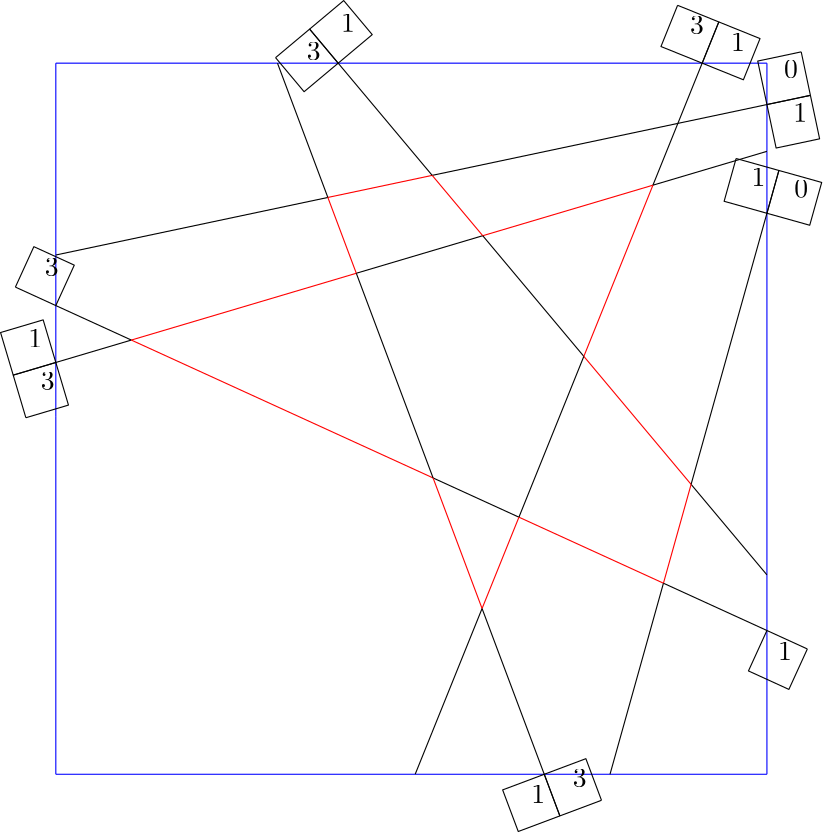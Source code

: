 <?xml version="1.0" encoding="UTF-8"?>
<ipe version="70005" creator="HGeometry"><ipestyle name="basic">
<color name="red" value="1 0 0"/>
<color name="green" value="0 1 0"/>
<color name="blue" value="0 0 1"/>
<color name="yellow" value="1 1 0"/>
<color name="orange" value="1 0.647 0"/>
<color name="gold" value="1 0.843 0"/>
<color name="purple" value="0.627 0.125 0.941"/>
<color name="gray" value="0.745 0.745 0.745"/>
<color name="brown" value="0.647 0.165 0.165"/>
<color name="navy" value="0 0 0.502"/>
<color name="pink" value="1 0.753 0.796"/>
<color name="seagreen" value="0.18 0.545 0.341"/>
<color name="turquoise" value="0.251 0.878 0.816"/>
<color name="violet" value="0.933 0.51 0.933"/>
<color name="darkblue" value="0 0 0.545"/>
<color name="darkcyan" value="0 0.545 0.545"/>
<color name="darkgray" value="0.663 0.663 0.663"/>
<color name="darkgreen" value="0 0.392 0"/>
<color name="darkmagenta" value="0.545 0 0.545"/>
<color name="darkorange" value="1 0.549 0"/>
<color name="darkred" value="0.545 0 0"/>
<color name="lightblue" value="0.678 0.847 0.902"/>
<color name="lightcyan" value="0.878 1 1"/>
<color name="lightgray" value="0.827 0.827 0.827"/>
<color name="lightgreen" value="0.565 0.933 0.565"/>
<color name="lightyellow" value="1 1 0.878"/>
<dashstyle name="dashed" value="[4] 0"/>
<dashstyle name="dotted" value="[1 3] 0"/>
<dashstyle name="dash dotted" value="[4 2 1 2] 0"/>
<dashstyle name="dash dot dotted" value="[4 2 1 2 1 2] 0"/>
<pen name="heavier" value="0.8"/>
<pen name="fat" value="1.2"/>
<pen name="ultrafat" value="2"/>
<textsize name="large" value="\large"/>
<textsize name="Large" value="\Large"/>
<textsize name="LARGE" value="\LARGE"/>
<textsize name="huge" value="\huge"/>
<textsize name="Huge" value="\Huge"/>
<textsize name="small" value="\small"/>
<textsize name="footnote" value="\footnotesize"/>
<textsize name="tiny" value="\tiny"/>
<symbolsize name="small" value="2"/>
<symbolsize name="tiny" value="1.1"/>
<symbolsize name="large" value="5"/>
<arrowsize name="small" value="5"/>
<arrowsize name="tiny" value="3"/>
<arrowsize name="large" value="10"/>
<gridsize name="4 pts" value="4"/>
<gridsize name="8 pts (~3 mm)" value="8"/>
<gridsize name="16 pts (~6 mm)" value="16"/>
<gridsize name="32 pts (~12 mm)" value="32"/>
<gridsize name="10 pts (~3.5 mm)" value="10"/>
<gridsize name="20 pts (~7 mm)" value="20"/>
<gridsize name="14 pts (~5 mm)" value="14"/>
<gridsize name="28 pts (~10 mm)" value="28"/>
<gridsize name="56 pts (~20 mm)" value="56"/>
<anglesize name="90 deg" value="90"/>
<anglesize name="60 deg" value="60"/>
<anglesize name="45 deg" value="45"/>
<anglesize name="30 deg" value="30"/>
<anglesize name="22.5 deg" value="22.5"/>
<symbol name="mark/circle(sx)" transformations="translations">
<path fill="sym-stroke">
0.6 0 0 0.6 0 0 e 0.4 0 0 0.4 0 0 e
</path></symbol>
<symbol name="mark/disk(sx)" transformations="translations">
<path fill="sym-stroke">
0.6 0 0 0.6 0 0 e
</path></symbol>
<symbol name="mark/fdisk(sfx)" transformations="translations">
<group><path fill="sym-fill">
0.5 0 0 0.5 0 0 e
</path><path fill="sym-stroke" fillrule="eofill">
0.6 0 0 0.6 0 0 e 0.4 0 0 0.4 0 0 e
</path></group></symbol>
<symbol name="mark/box(sx)" transformations="translations">
<path fill="sym-stroke" fillrule="eofill">
-0.6 -0.6 m 0.6 -0.6 l 0.6 0.6 l -0.6 0.6 l h
-0.4 -0.4 m 0.4 -0.4 l 0.4 0.4 l -0.4 0.4 l h</path></symbol>
<symbol name="mark/square(sx)" transformations="translations">
<path fill="sym-stroke">
-0.6 -0.6 m 0.6 -0.6 l 0.6 0.6 l -0.6 0.6 l h</path></symbol>
<symbol name="mark/fsquare(sfx)" transformations="translations">
<group><path fill="sym-fill">
-0.5 -0.5 m 0.5 -0.5 l 0.5 0.5 l -0.5 0.5 l h</path>
<path fill="sym-stroke" fillrule="eofill">
-0.6 -0.6 m 0.6 -0.6 l 0.6 0.6 l -0.6 0.6 l h
-0.4 -0.4 m 0.4 -0.4 l 0.4 0.4 l -0.4 0.4 l h</path></group></symbol>
<symbol name="mark/cross(sx)" transformations="translations">
<group><path fill="sym-stroke">
-0.43 -0.57 m 0.57 0.43 l 0.43 0.57 l -0.57 -0.43 l h</path>
<path fill="sym-stroke">
-0.43 0.57 m 0.57 -0.43 l 0.43 -0.57 l -0.57 0.43 l h</path>
</group></symbol>
<symbol name="arrow/arc(spx)">
<path pen="sym-pen" stroke="sym-stroke" fill="sym-stroke">
0 0 m -1.0 0.333 l -1.0 -0.333 l h</path></symbol>
<symbol name="arrow/farc(spx)">
<path pen="sym-pen" stroke="sym-stroke" fill="white">
0 0 m -1.0 0.333 l -1.0 -0.333 l h</path></symbol>
<symbol name="arrow/ptarc(spx)">
<path pen="sym-pen" stroke="sym-stroke" fill="sym-stroke">
0 0 m -1.0 0.333 l -0.8 0 l -1.0 -0.333 l h</path></symbol>
<symbol name="arrow/fptarc(spx)">
<path pen="sym-pen" stroke="sym-stroke" fill="white">
0 0 m -1.0 0.333 l -0.8 0 l -1.0 -0.333 l h</path></symbol>
<symbol name="arrow/fnormal(spx)">
<path pen="sym-pen" stroke="sym-stroke" fill="white">
0 0 m -1.0 0.333 l -1.0 -0.333 l h</path></symbol>
<symbol name="arrow/pointed(spx)">
<path pen="sym-pen" stroke="sym-stroke" fill="sym-stroke">
0 0 m -1.0 0.333 l -0.8 0 l -1.0 -0.333 l h</path></symbol>
<symbol name="arrow/fpointed(spx)">
<path pen="sym-pen" stroke="sym-stroke" fill="white">
0 0 m -1.0 0.333 l -0.8 0 l -1.0 -0.333 l h</path></symbol>
<symbol name="arrow/linear(spx)">
<path pen="sym-pen" stroke="sym-stroke">
-1.0 0.333 m 0 0 l -1.0 -0.333 l</path></symbol>
<symbol name="arrow/fdouble(spx)">
<path pen="sym-pen" stroke="sym-stroke" fill="white">
0 0 m -1.0 0.333 l -1.0 -0.333 l h
-1 0 m -2.0 0.333 l -2.0 -0.333 l h
</path></symbol>
<symbol name="arrow/double(spx)">
<path pen="sym-pen" stroke="sym-stroke" fill="sym-stroke">
0 0 m -1.0 0.333 l -1.0 -0.333 l h
-1 0 m -2.0 0.333 l -2.0 -0.333 l h
</path></symbol>
<tiling name="falling" angle="-60" width="1" step="4"/>
<tiling name="rising" angle="30" width="1" step="4"/>
<textstyle name="center" begin="\begin{center}" end="\end{center}"/>
<textstyle name="itemize" begin="\begin{itemize}" end="\end{itemize}"/>
<textstyle name="item" begin="\begin{itemize}\item{}" end="\end{itemize}"/>
</ipestyle><page><path stroke="blue">-128.0 128.0 m
-101.40017 128.0 -74.80033 128.0 -48.2005 128.0 c
</path><path stroke="blue">-48.2005 128.0 m
-40.917866 128.0 -33.635235 128.0 -26.3526 128.0 c
</path><path stroke="blue">-26.3526 128.0 m
17.328266 128.0 61.00913 128.0 104.69 128.0 c
</path><path stroke="blue">104.69 128.0 m
112.46 128.0 120.23 128.0 128.0 128.0 c
</path><path stroke="blue">128.0 128.0 m
128.0 123.035 128.0 118.07 128.0 113.105 c
</path><path stroke="blue">128.0 113.105 m
128.0 107.49133 128.0 101.87767 128.0 96.264 c
</path><path stroke="blue">128.0 96.264 m
128.0 88.8296 128.0 81.3952 128.0 73.9608 c
</path><path stroke="blue">128.0 73.9608 m
128.0 30.568298 128.0 -12.824198 128.0 -56.2167 c
</path><path stroke="blue">128.0 -56.2167 m
128.0 -62.892467 128.0 -69.56823 128.0 -76.244 c
</path><path stroke="blue">128.0 -76.244 m
128.0 -93.496 128.0 -110.748 128.0 -128.0 c
</path><path stroke="blue">128.0 -128.0 m
109.169365 -128.0 90.33873 -128.0 71.5081 -128.0 c
</path><path stroke="blue">71.5081 -128.0 m
63.618565 -128.0 55.729034 -128.0 47.8395 -128.0 c
</path><path stroke="blue">47.8395 -128.0 m
40.2534 -128.0 32.6673 -128.0 25.0812 -128.0 c
</path><path stroke="blue">25.0812 -128.0 m
17.176483 -128.0 9.271767 -128.0 1.36705 -128.0 c
</path><path stroke="blue">1.36705 -128.0 m
-41.7553 -128.0 -84.87765 -128.0 -128.0 -128.0 c
</path><path stroke="blue">-128.0 -128.0 m
-128.0 -85.10697 -128.0 -42.21394 -128.0 0.67909 c
</path><path stroke="blue">-128.0 0.67909 m
-128.0 7.2031264 -128.0 13.727163 -128.0 20.2512 c
</path><path stroke="blue">-128.0 20.2512 m
-128.0 27.0787 -128.0 33.9062 -128.0 40.7337 c
</path><path stroke="blue">-128.0 40.7337 m
-128.0 46.8026 -128.0 52.8715 -128.0 58.9404 c
</path><path stroke="blue">-128.0 58.9404 m
-128.0 81.960266 -128.0 104.98013 -128.0 128.0 c
</path><path stroke="black">-128.0 58.9404 m
-95.35533 65.84737 -62.71067 72.75433 -30.066 79.6613 c
</path><path stroke="red">-30.066 79.6613 m
-17.546837 82.310135 -5.0276732 84.95897 7.49149 87.6078 c
</path><path stroke="black">7.49149 87.6078 m
36.974495 93.84586 66.4575 100.08393 95.9405 106.322 c
</path><path stroke="black">95.9405 106.322 m
106.627 108.583 117.3135 110.844 128.0 113.105 c
</path><path stroke="black">-128.0 20.2512 m
-118.94334 22.940332 -109.886665 25.629467 -100.83 28.3186 c
</path><path stroke="red">-100.83 28.3186 m
-73.8292 36.335835 -46.8284 44.353065 -19.8276 52.3703 c
</path><path stroke="black">-19.8276 52.3703 m
-4.654466 56.87557 10.518667 61.380833 25.6918 65.8861 c
</path><path stroke="red">25.6918 65.8861 m
46.115566 71.95043 66.53933 78.01476 86.9631 84.0791 c
</path><path stroke="black">86.9631 84.0791 m
100.64207 88.14073 114.32103 92.20237 128.0 96.264 c
</path><path stroke="black">-128.0 40.7337 m
-118.94334 36.595333 -109.886665 32.456966 -100.83 28.3186 c
</path><path stroke="red">-100.83 28.3186 m
-64.61294 11.7694 -28.395874 -4.7798 7.82119 -21.329 c
</path><path stroke="black">7.82119 -21.329 m
18.121193 -26.035534 28.421198 -30.742067 38.7212 -35.4486 c
</path><path stroke="red">38.7212 -35.4486 m
56.063034 -43.372833 73.40487 -51.297066 90.7467 -59.2213 c
</path><path stroke="black">90.7467 -59.2213 m
103.16447 -64.89553 115.58223 -70.56976 128.0 -76.244 c
</path><path stroke="black">-48.2005 128.0 m
-42.155666 111.8871 -36.110832 95.7742 -30.066 79.6613 c
</path><path stroke="red">-30.066 79.6613 m
-26.6532 70.5643 -23.2404 61.4673 -19.8276 52.3703 c
</path><path stroke="black">-19.8276 52.3703 m
-10.611336 27.803867 -1.3950728 3.237433 7.82119 -21.329 c
</path><path stroke="red">7.82119 -21.329 m
13.69816 -36.994366 19.57513 -52.65973 25.4521 -68.3251 c
</path><path stroke="black">25.4521 -68.3251 m
32.914566 -88.216736 40.377033 -108.10837 47.8395 -128.0 c
</path><path stroke="black">-26.3526 128.0 m
-15.071237 114.535934 -3.7898736 101.07187 7.49149 87.6078 c
</path><path stroke="red">7.49149 87.6078 m
13.55826 80.36723 19.62503 73.12666 25.6918 65.8861 c
</path><path stroke="black">25.6918 65.8861 m
37.823967 51.4066 49.956135 36.9271 62.0883 22.4476 c
</path><path stroke="red">62.0883 22.4476 m
74.9592 7.0865674 87.8301 -8.2744665 100.701 -23.6355 c
</path><path stroke="black">100.701 -23.6355 m
109.80067 -34.4959 118.90033 -45.3563 128.0 -56.2167 c
</path><path stroke="black">104.69 128.0 m
101.7735 120.774 98.857 113.548 95.9405 106.322 c
</path><path stroke="black">95.9405 106.322 m
92.94804 98.9077 89.95557 91.4934 86.9631 84.0791 c
</path><path stroke="red">86.9631 84.0791 m
78.6715 63.535267 70.3799 42.991432 62.0883 22.4476 c
</path><path stroke="black">62.0883 22.4476 m
54.299267 3.1488671 46.510235 -16.149866 38.7212 -35.4486 c
</path><path stroke="red">38.7212 -35.4486 m
34.29817 -46.407433 29.875134 -57.366264 25.4521 -68.3251 c
</path><path stroke="black">25.4521 -68.3251 m
19.42611 -83.255066 13.40012 -98.185036 7.37413 -113.115 c
</path><path stroke="black">7.37413 -113.115 m
5.37177 -118.07667 3.3694098 -123.03833 1.36705 -128.0 c
</path><path stroke="black">128.0 73.9608 m
118.90033 41.4287 109.80067 8.896601 100.701 -23.6355 c
</path><path stroke="red">100.701 -23.6355 m
97.3829 -35.497433 94.0648 -47.359367 90.7467 -59.2213 c
</path><path stroke="black">90.7467 -59.2213 m
84.33383 -82.14753 77.92097 -105.07377 71.5081 -128.0 c
</path><path>104.69 128.0 m
104.69 128.0 l
</path><group><text pos="100.265686 138.41275" type="label">3</text><path>95.84137 148.8255 m
110.67844 142.83707 l
104.69 128.0 l
89.852936 133.98843 l
95.84137 148.8255 l
</path></group><path>47.8395 -128.0 m
47.8395 -128.0 l
</path><group><text pos="43.159264 -138.30026" type="label">1</text><path>53.459526 -142.9805 m
38.479027 -148.60052 l
32.859 -133.62003 l
47.8395 -128.0 l
53.459526 -142.9805 l
</path></group><path>128.0 73.9608 m
128.0 73.9608 l
</path><group><text pos="122.450714 83.820076" type="label">1</text><path>116.90142 93.67935 m
132.31 89.36937 l
128.00002 73.9608 l
112.59144 78.27078 l
116.90142 93.67935 l
</path></group><path>128.0 -76.244 m
128.0 -76.244 l
</path><group><text pos="131.95145 -86.84523" type="label">1</text><path>142.55267 -82.89378 m
135.9029 -97.44646 l
121.35022 -90.79668 l
128.0 -76.244 l
142.55267 -82.89378 l
</path></group><path>-26.3526 128.0 m
-26.3526 128.0 l
</path><group><text pos="-37.62255 128.99408" type="label">3</text><path>-48.8925 129.98816 m
-36.62847 140.26404 l
-26.3526 128.0 l
-38.61663 117.72412 l
-48.8925 129.98816 l
</path></group><path>128.0 73.9608 m
128.0 73.9608 l
</path><group><text pos="137.85928 79.51009" type="label">0</text><path>132.31 89.36937 m
147.71857 85.05939 l
143.40857 69.65082 l
128.0 73.9608 l
132.31 89.36937 l
</path></group><path>-128.0 20.2512 m
-128.0 20.2512 l
</path><group><text pos="-133.39194 10.305001" type="label">3</text><path>-138.78387 0.35880184 m
-143.33813 15.69695 l
-127.999985 20.251202 l
-123.44574 4.9130526 l
-138.78387 0.35880184 l
</path></group><path>128.0 113.105 m
128.0 113.105 l
</path><group><text pos="137.48268 106.93421" type="label">1</text><path>143.65347 116.41689 m
146.96536 100.76342 l
131.31189 97.45153 l
128.0 113.105 l
143.65347 116.41689 l
</path></group><path>104.69 128.0 m
104.69 128.0 l
</path><group><text pos="115.10275 132.42432" type="label">1</text><path>110.67844 142.83707 m
125.5155 136.84863 l
119.52707 122.011566 l
104.69 128.0 l
110.67844 142.83707 l
</path></group><path>-26.3526 128.0 m
-26.3526 128.0 l
</path><group><text pos="-25.35852 139.26996" type="label">1</text><path>-36.62847 140.26404 m
-24.36444 150.53992 l
-14.088569 138.27588 l
-26.3526 128.0 l
-36.62847 140.26404 l
</path></group><path>47.8395 -128.0 m
47.8395 -128.0 l
</path><group><text pos="58.139763 -132.68024" type="label">3</text><path>68.440025 -137.36047 m
53.459526 -142.9805 l
47.8395 -128.0 l
62.82 -122.379974 l
68.440025 -137.36047 l
</path></group><path>128.0 113.105 m
128.0 113.105 l
</path><group><text pos="134.17079 122.587685" type="label">0</text><path>140.34158 132.07037 m
143.65347 116.41689 l
128.0 113.105 l
124.68811 128.75848 l
140.34158 132.07037 l
</path></group><path>-128.0 40.7337 m
-128.0 40.7337 l
</path><group><text pos="-131.95149 51.334915" type="label">3</text><path>-142.5527 47.383434 m
-135.90298 61.93613 l
-121.35027 55.286396 l
-128.0 40.7337 l
-142.5527 47.383434 l
</path></group><path>-128.0 20.2512 m
-128.0 20.2512 l
</path><group><text pos="-137.9462 25.64315" type="label">1</text><path>-143.33813 15.69695 m
-147.8924 31.035099 l
-132.55426 35.58935 l
-128.0 20.251202 l
-143.33813 15.69695 l
</path></group></page></ipe>